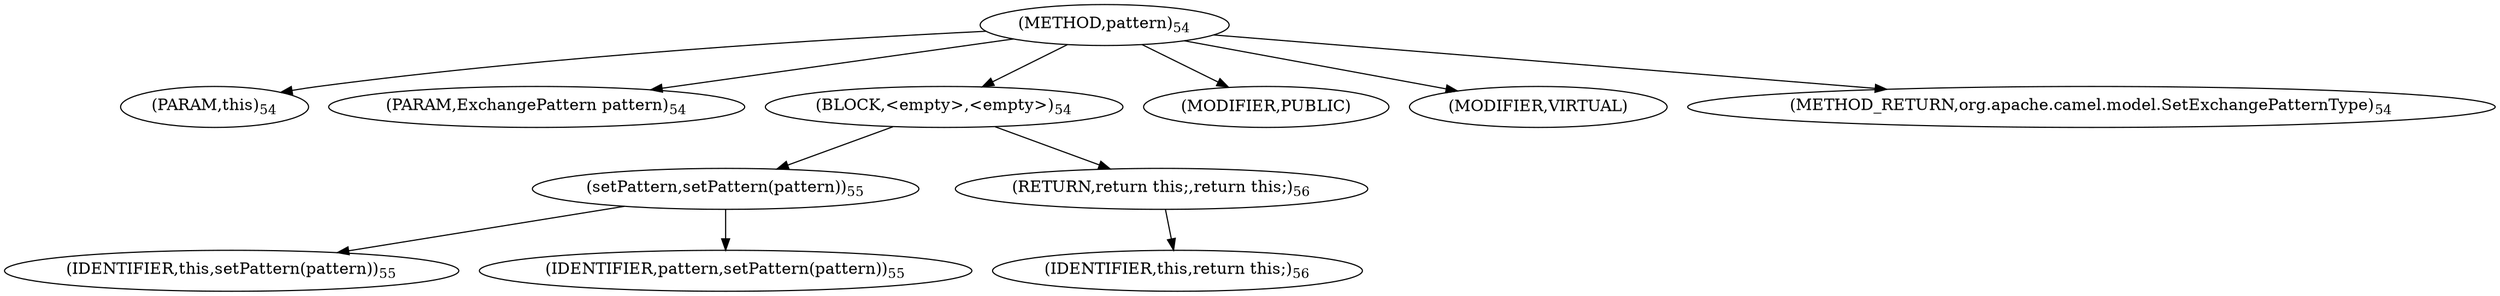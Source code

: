 digraph "pattern" {  
"46" [label = <(METHOD,pattern)<SUB>54</SUB>> ]
"6" [label = <(PARAM,this)<SUB>54</SUB>> ]
"47" [label = <(PARAM,ExchangePattern pattern)<SUB>54</SUB>> ]
"48" [label = <(BLOCK,&lt;empty&gt;,&lt;empty&gt;)<SUB>54</SUB>> ]
"49" [label = <(setPattern,setPattern(pattern))<SUB>55</SUB>> ]
"5" [label = <(IDENTIFIER,this,setPattern(pattern))<SUB>55</SUB>> ]
"50" [label = <(IDENTIFIER,pattern,setPattern(pattern))<SUB>55</SUB>> ]
"51" [label = <(RETURN,return this;,return this;)<SUB>56</SUB>> ]
"7" [label = <(IDENTIFIER,this,return this;)<SUB>56</SUB>> ]
"52" [label = <(MODIFIER,PUBLIC)> ]
"53" [label = <(MODIFIER,VIRTUAL)> ]
"54" [label = <(METHOD_RETURN,org.apache.camel.model.SetExchangePatternType)<SUB>54</SUB>> ]
  "46" -> "6" 
  "46" -> "47" 
  "46" -> "48" 
  "46" -> "52" 
  "46" -> "53" 
  "46" -> "54" 
  "48" -> "49" 
  "48" -> "51" 
  "49" -> "5" 
  "49" -> "50" 
  "51" -> "7" 
}
